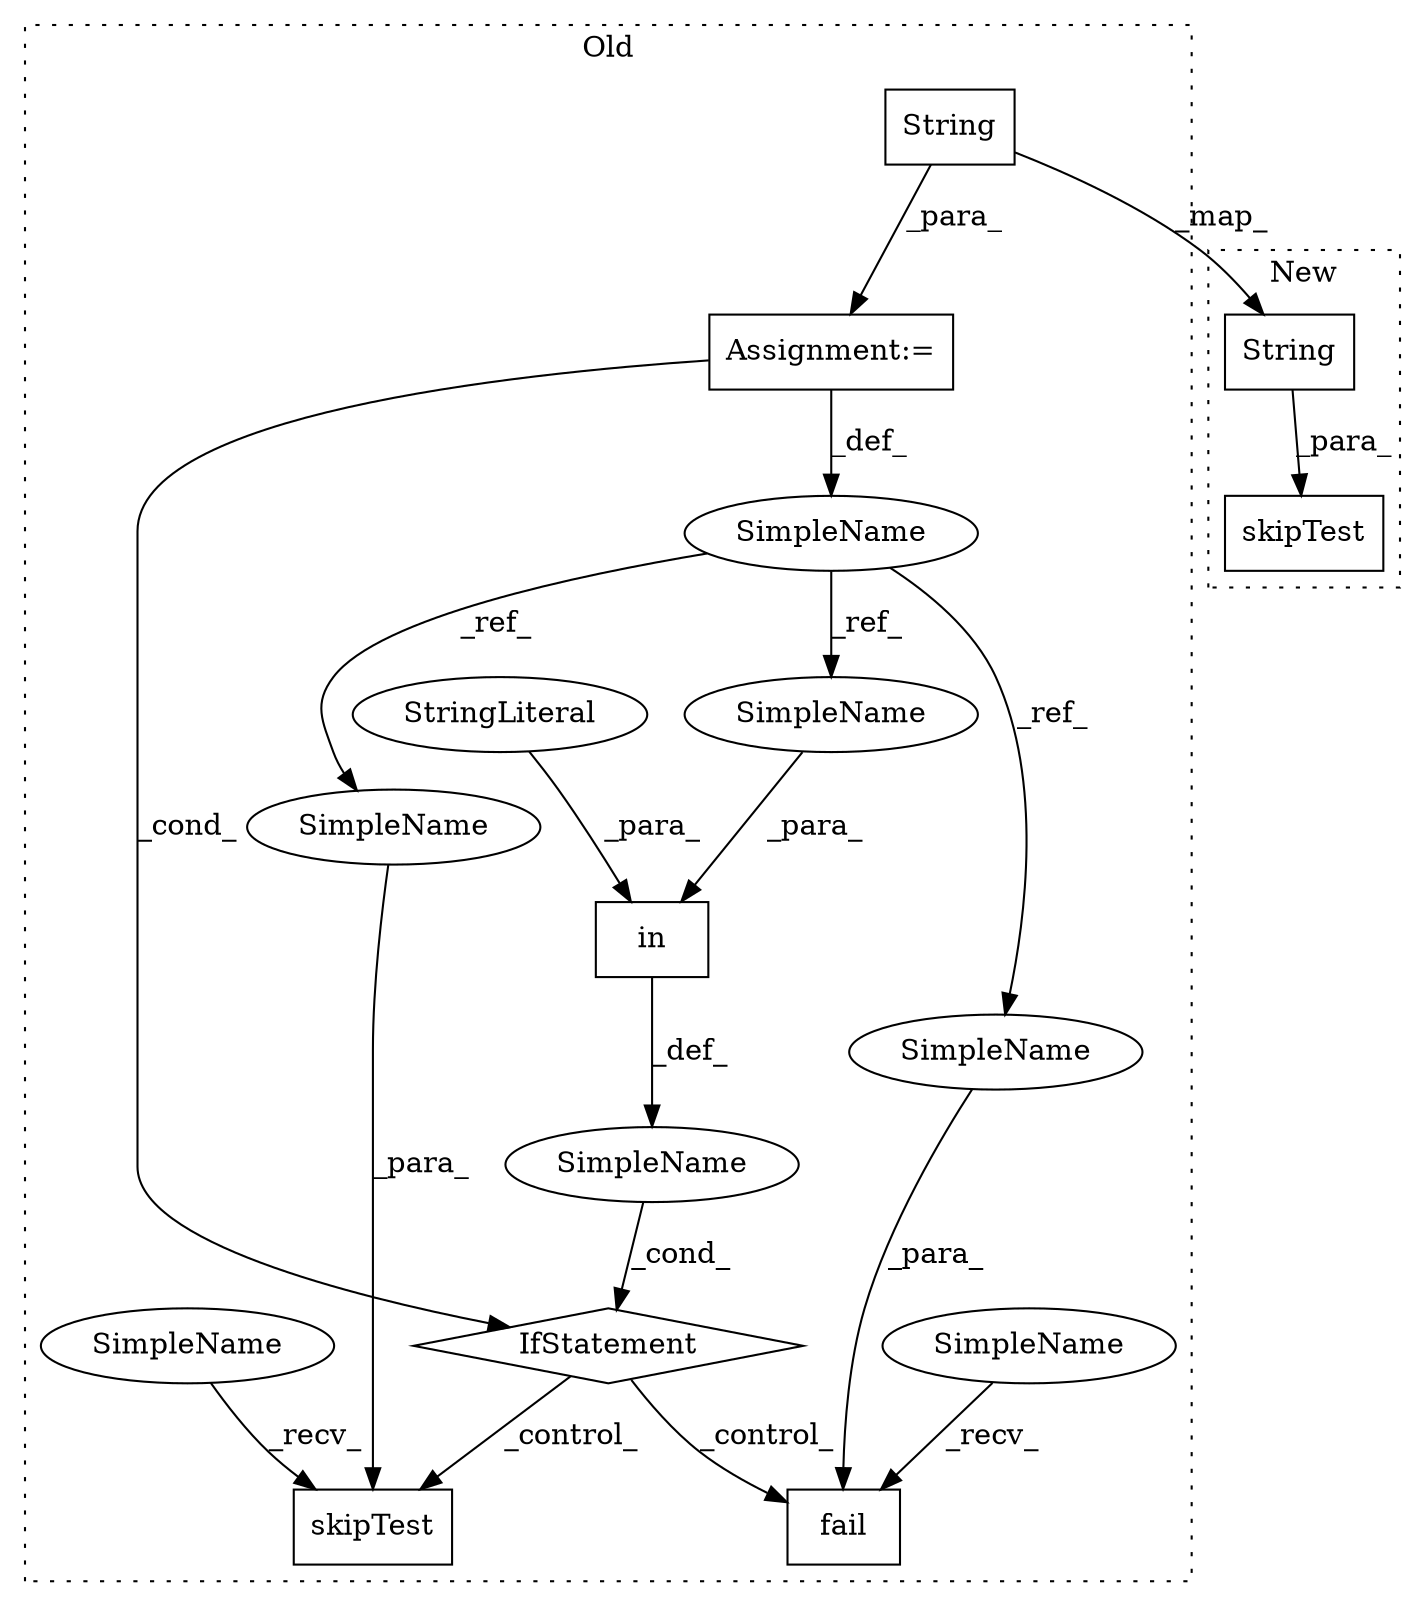 digraph G {
subgraph cluster0 {
1 [label="fail" a="32" s="2006,2014" l="5,1" shape="box"];
3 [label="SimpleName" a="42" s="" l="" shape="ellipse"];
4 [label="skipTest" a="32" s="1962,1974" l="9,1" shape="box"];
5 [label="in" a="105" s="1931" l="14" shape="box"];
7 [label="String" a="32" s="1903,1912" l="7,1" shape="box"];
8 [label="IfStatement" a="25" s="1921,1945" l="10,2" shape="diamond"];
9 [label="SimpleName" a="42" s="1899" l="3" shape="ellipse"];
10 [label="Assignment:=" a="7" s="1902" l="1" shape="box"];
11 [label="StringLiteral" a="45" s="1931" l="7" shape="ellipse"];
12 [label="SimpleName" a="42" s="2001" l="4" shape="ellipse"];
13 [label="SimpleName" a="42" s="1957" l="4" shape="ellipse"];
14 [label="SimpleName" a="42" s="1942" l="3" shape="ellipse"];
15 [label="SimpleName" a="42" s="1971" l="3" shape="ellipse"];
16 [label="SimpleName" a="42" s="2011" l="3" shape="ellipse"];
label = "Old";
style="dotted";
}
subgraph cluster1 {
2 [label="skipTest" a="32" s="1951,1970" l="9,1" shape="box"];
6 [label="String" a="32" s="1960,1969" l="7,1" shape="box"];
label = "New";
style="dotted";
}
3 -> 8 [label="_cond_"];
5 -> 3 [label="_def_"];
6 -> 2 [label="_para_"];
7 -> 6 [label="_map_"];
7 -> 10 [label="_para_"];
8 -> 1 [label="_control_"];
8 -> 4 [label="_control_"];
9 -> 14 [label="_ref_"];
9 -> 15 [label="_ref_"];
9 -> 16 [label="_ref_"];
10 -> 8 [label="_cond_"];
10 -> 9 [label="_def_"];
11 -> 5 [label="_para_"];
12 -> 1 [label="_recv_"];
13 -> 4 [label="_recv_"];
14 -> 5 [label="_para_"];
15 -> 4 [label="_para_"];
16 -> 1 [label="_para_"];
}